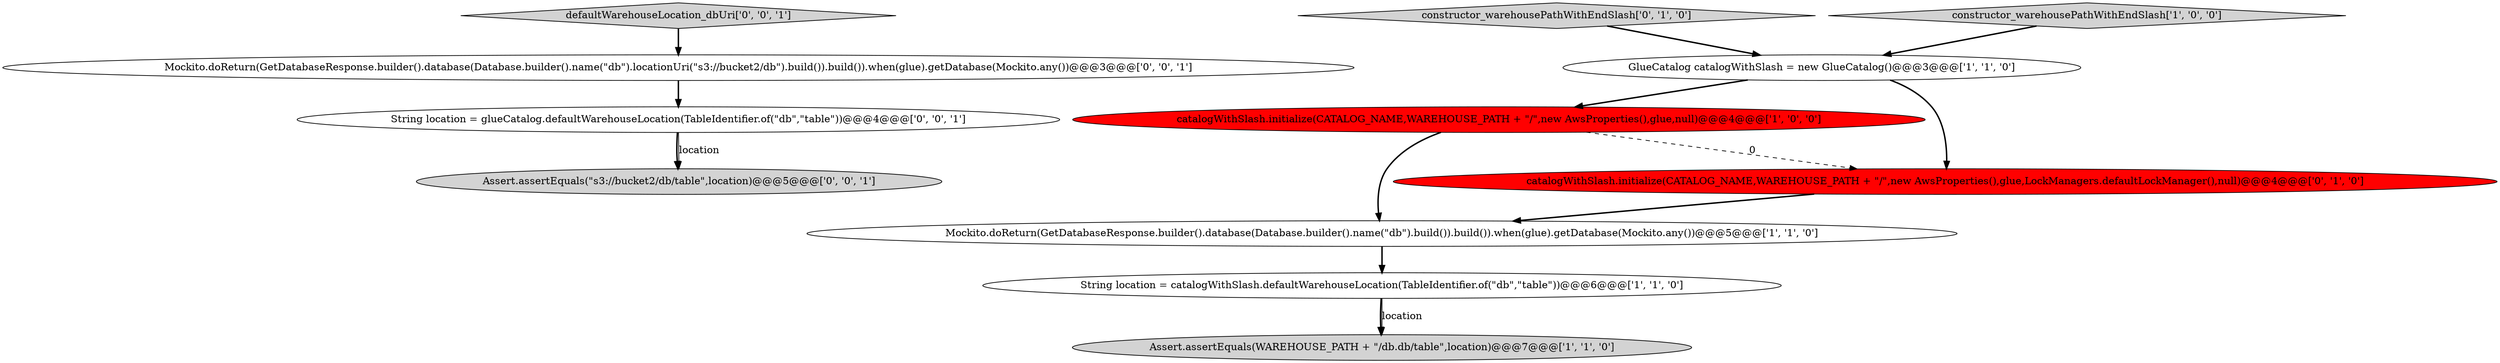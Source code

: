 digraph {
10 [style = filled, label = "Assert.assertEquals(\"s3://bucket2/db/table\",location)@@@5@@@['0', '0', '1']", fillcolor = lightgray, shape = ellipse image = "AAA0AAABBB3BBB"];
2 [style = filled, label = "GlueCatalog catalogWithSlash = new GlueCatalog()@@@3@@@['1', '1', '0']", fillcolor = white, shape = ellipse image = "AAA0AAABBB1BBB"];
0 [style = filled, label = "Mockito.doReturn(GetDatabaseResponse.builder().database(Database.builder().name(\"db\").build()).build()).when(glue).getDatabase(Mockito.any())@@@5@@@['1', '1', '0']", fillcolor = white, shape = ellipse image = "AAA0AAABBB1BBB"];
6 [style = filled, label = "constructor_warehousePathWithEndSlash['0', '1', '0']", fillcolor = lightgray, shape = diamond image = "AAA0AAABBB2BBB"];
5 [style = filled, label = "catalogWithSlash.initialize(CATALOG_NAME,WAREHOUSE_PATH + \"/\",new AwsProperties(),glue,null)@@@4@@@['1', '0', '0']", fillcolor = red, shape = ellipse image = "AAA1AAABBB1BBB"];
8 [style = filled, label = "Mockito.doReturn(GetDatabaseResponse.builder().database(Database.builder().name(\"db\").locationUri(\"s3://bucket2/db\").build()).build()).when(glue).getDatabase(Mockito.any())@@@3@@@['0', '0', '1']", fillcolor = white, shape = ellipse image = "AAA0AAABBB3BBB"];
7 [style = filled, label = "catalogWithSlash.initialize(CATALOG_NAME,WAREHOUSE_PATH + \"/\",new AwsProperties(),glue,LockManagers.defaultLockManager(),null)@@@4@@@['0', '1', '0']", fillcolor = red, shape = ellipse image = "AAA1AAABBB2BBB"];
3 [style = filled, label = "Assert.assertEquals(WAREHOUSE_PATH + \"/db.db/table\",location)@@@7@@@['1', '1', '0']", fillcolor = lightgray, shape = ellipse image = "AAA0AAABBB1BBB"];
9 [style = filled, label = "String location = glueCatalog.defaultWarehouseLocation(TableIdentifier.of(\"db\",\"table\"))@@@4@@@['0', '0', '1']", fillcolor = white, shape = ellipse image = "AAA0AAABBB3BBB"];
1 [style = filled, label = "String location = catalogWithSlash.defaultWarehouseLocation(TableIdentifier.of(\"db\",\"table\"))@@@6@@@['1', '1', '0']", fillcolor = white, shape = ellipse image = "AAA0AAABBB1BBB"];
11 [style = filled, label = "defaultWarehouseLocation_dbUri['0', '0', '1']", fillcolor = lightgray, shape = diamond image = "AAA0AAABBB3BBB"];
4 [style = filled, label = "constructor_warehousePathWithEndSlash['1', '0', '0']", fillcolor = lightgray, shape = diamond image = "AAA0AAABBB1BBB"];
1->3 [style = bold, label=""];
1->3 [style = solid, label="location"];
11->8 [style = bold, label=""];
7->0 [style = bold, label=""];
4->2 [style = bold, label=""];
2->7 [style = bold, label=""];
9->10 [style = bold, label=""];
9->10 [style = solid, label="location"];
5->0 [style = bold, label=""];
5->7 [style = dashed, label="0"];
0->1 [style = bold, label=""];
2->5 [style = bold, label=""];
8->9 [style = bold, label=""];
6->2 [style = bold, label=""];
}

